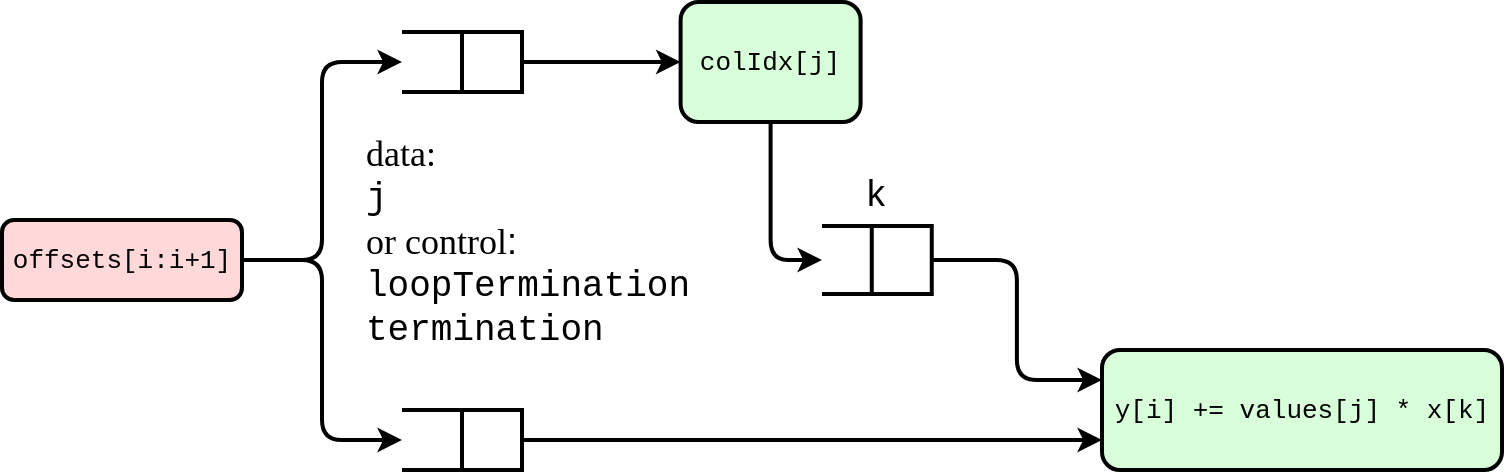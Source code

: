 <mxfile version="21.5.1" type="device">
  <diagram name="Page-1" id="3nyX5nc9pVq_v_HHB-Hi">
    <mxGraphModel dx="1307" dy="2124" grid="1" gridSize="10" guides="1" tooltips="1" connect="1" arrows="1" fold="1" page="1" pageScale="1" pageWidth="827" pageHeight="1169" math="0" shadow="0">
      <root>
        <mxCell id="0" />
        <mxCell id="1" parent="0" />
        <mxCell id="Xh77SO8wXDp5zeqnwuF8-12" style="edgeStyle=orthogonalEdgeStyle;rounded=0;orthogonalLoop=1;jettySize=auto;html=1;entryX=0;entryY=0.5;entryDx=0;entryDy=0;strokeWidth=2;exitX=0;exitY=0.5;exitDx=0;exitDy=0;" edge="1" parent="1" source="Xh77SO8wXDp5zeqnwuF8-28" target="Xh77SO8wXDp5zeqnwuF8-6">
          <mxGeometry relative="1" as="geometry">
            <mxPoint x="343.5" y="-1120" as="sourcePoint" />
          </mxGeometry>
        </mxCell>
        <mxCell id="Xh77SO8wXDp5zeqnwuF8-11" style="edgeStyle=orthogonalEdgeStyle;rounded=0;orthogonalLoop=1;jettySize=auto;html=1;exitX=0;exitY=0.5;exitDx=0;exitDy=0;strokeWidth=2;entryX=0;entryY=0.75;entryDx=0;entryDy=0;" edge="1" parent="1" source="Xh77SO8wXDp5zeqnwuF8-24" target="Xh77SO8wXDp5zeqnwuF8-7">
          <mxGeometry relative="1" as="geometry">
            <mxPoint x="343.5" y="-900" as="sourcePoint" />
            <mxPoint x="530" y="-900" as="targetPoint" />
          </mxGeometry>
        </mxCell>
        <mxCell id="Xh77SO8wXDp5zeqnwuF8-4" style="edgeStyle=orthogonalEdgeStyle;rounded=1;orthogonalLoop=1;jettySize=auto;html=1;entryX=1;entryY=0.5;entryDx=0;entryDy=0;strokeWidth=2;" edge="1" parent="1" source="Xh77SO8wXDp5zeqnwuF8-3" target="Xh77SO8wXDp5zeqnwuF8-28">
          <mxGeometry relative="1" as="geometry">
            <mxPoint x="270" y="-1120" as="targetPoint" />
          </mxGeometry>
        </mxCell>
        <mxCell id="Xh77SO8wXDp5zeqnwuF8-5" style="edgeStyle=orthogonalEdgeStyle;rounded=1;orthogonalLoop=1;jettySize=auto;html=1;exitX=1;exitY=0.5;exitDx=0;exitDy=0;entryX=1;entryY=0.5;entryDx=0;entryDy=0;strokeWidth=2;" edge="1" parent="1" source="Xh77SO8wXDp5zeqnwuF8-3" target="Xh77SO8wXDp5zeqnwuF8-24">
          <mxGeometry relative="1" as="geometry">
            <mxPoint x="270" y="-900" as="targetPoint" />
          </mxGeometry>
        </mxCell>
        <mxCell id="Xh77SO8wXDp5zeqnwuF8-3" value="&lt;font style=&quot;font-size: 13px;&quot; face=&quot;Courier New&quot;&gt;offsets[i:i+1]&lt;/font&gt;" style="rounded=1;whiteSpace=wrap;html=1;fillColor=#FFD9D9;strokeWidth=2;" vertex="1" parent="1">
          <mxGeometry x="30" y="-1026" width="120" height="40" as="geometry" />
        </mxCell>
        <mxCell id="Xh77SO8wXDp5zeqnwuF8-9" style="edgeStyle=orthogonalEdgeStyle;rounded=1;orthogonalLoop=1;jettySize=auto;html=1;exitX=0.5;exitY=1;exitDx=0;exitDy=0;entryX=1;entryY=0.5;entryDx=0;entryDy=0;strokeWidth=2;" edge="1" parent="1" source="Xh77SO8wXDp5zeqnwuF8-6" target="Xh77SO8wXDp5zeqnwuF8-29">
          <mxGeometry relative="1" as="geometry">
            <mxPoint x="486.75" y="-1042.75" as="targetPoint" />
          </mxGeometry>
        </mxCell>
        <mxCell id="Xh77SO8wXDp5zeqnwuF8-6" value="&lt;font style=&quot;font-size: 13px;&quot; face=&quot;Courier New&quot;&gt;colIdx[j]&lt;/font&gt;" style="rounded=1;whiteSpace=wrap;html=1;fillColor=#d8ffd9;strokeWidth=2;" vertex="1" parent="1">
          <mxGeometry x="369.3" y="-1135" width="90" height="60" as="geometry" />
        </mxCell>
        <mxCell id="Xh77SO8wXDp5zeqnwuF8-7" value="&lt;font style=&quot;font-size: 13px;&quot; face=&quot;Courier New&quot;&gt;y[i] += values[j] * x[k]&lt;/font&gt;" style="rounded=1;whiteSpace=wrap;html=1;fillColor=#D8FFD9;strokeWidth=2;" vertex="1" parent="1">
          <mxGeometry x="580" y="-961" width="200" height="60" as="geometry" />
        </mxCell>
        <mxCell id="Xh77SO8wXDp5zeqnwuF8-10" style="edgeStyle=orthogonalEdgeStyle;rounded=1;orthogonalLoop=1;jettySize=auto;html=1;exitX=0;exitY=0.5;exitDx=0;exitDy=0;strokeWidth=2;entryX=0;entryY=0.25;entryDx=0;entryDy=0;" edge="1" parent="1" source="Xh77SO8wXDp5zeqnwuF8-29" target="Xh77SO8wXDp5zeqnwuF8-7">
          <mxGeometry relative="1" as="geometry">
            <mxPoint x="486.75" y="-969.25" as="sourcePoint" />
            <mxPoint x="680" y="-930" as="targetPoint" />
          </mxGeometry>
        </mxCell>
        <mxCell id="Xh77SO8wXDp5zeqnwuF8-13" value="&lt;font style=&quot;font-size: 18px;&quot; face=&quot;Courier New&quot;&gt;k&lt;/font&gt;" style="text;html=1;strokeColor=none;fillColor=none;align=center;verticalAlign=middle;whiteSpace=wrap;rounded=0;" vertex="1" parent="1">
          <mxGeometry x="437.44" y="-1053" width="60" height="30" as="geometry" />
        </mxCell>
        <mxCell id="Xh77SO8wXDp5zeqnwuF8-15" value="&lt;font style=&quot;font-size: 18px;&quot;&gt;&lt;font face=&quot;Myriad Pro&quot;&gt;data:&lt;/font&gt;&lt;br&gt;&lt;font face=&quot;Courier New&quot;&gt;j&lt;/font&gt;&lt;br&gt;&lt;font face=&quot;Myriad Pro&quot;&gt;or&amp;nbsp;&lt;/font&gt;&lt;font face=&quot;Myriad Pro&quot;&gt;control&lt;/font&gt;:&lt;br&gt;&lt;font face=&quot;Courier New&quot;&gt;loopTermination&lt;/font&gt;&lt;br&gt;&lt;div style=&quot;font-family: &amp;quot;Courier New&amp;quot;;&quot;&gt;&lt;span style=&quot;background-color: initial;&quot;&gt;termination&lt;/span&gt;&lt;/div&gt;&lt;/font&gt;" style="text;html=1;strokeColor=none;fillColor=none;align=left;verticalAlign=middle;whiteSpace=wrap;rounded=0;" vertex="1" parent="1">
          <mxGeometry x="210" y="-1075" width="175" height="120" as="geometry" />
        </mxCell>
        <mxCell id="Xh77SO8wXDp5zeqnwuF8-24" value="" style="html=1;dashed=0;whiteSpace=wrap;shape=mxgraph.dfd.dataStoreID;align=left;spacingLeft=3;points=[[0,0],[0.5,0],[1,0],[0,0.5],[1,0.5],[0,1],[0.5,1],[1,1]];rotation=-180;strokeWidth=2;" vertex="1" parent="1">
          <mxGeometry x="230" y="-931" width="60" height="30" as="geometry" />
        </mxCell>
        <mxCell id="Xh77SO8wXDp5zeqnwuF8-28" value="" style="html=1;dashed=0;whiteSpace=wrap;shape=mxgraph.dfd.dataStoreID;align=left;spacingLeft=3;points=[[0,0],[0.5,0],[1,0],[0,0.5],[1,0.5],[0,1],[0.5,1],[1,1]];rotation=-180;strokeWidth=2;" vertex="1" parent="1">
          <mxGeometry x="230" y="-1120" width="60" height="30" as="geometry" />
        </mxCell>
        <mxCell id="Xh77SO8wXDp5zeqnwuF8-29" value="" style="html=1;dashed=0;whiteSpace=wrap;shape=mxgraph.dfd.dataStoreID;align=left;spacingLeft=3;points=[[0,0],[0.5,0],[1,0],[0,0.5],[1,0.5],[0,1],[0.5,1],[1,1]];rotation=-180;strokeWidth=2;" vertex="1" parent="1">
          <mxGeometry x="440" y="-1023.0" width="54.88" height="34" as="geometry" />
        </mxCell>
      </root>
    </mxGraphModel>
  </diagram>
</mxfile>
